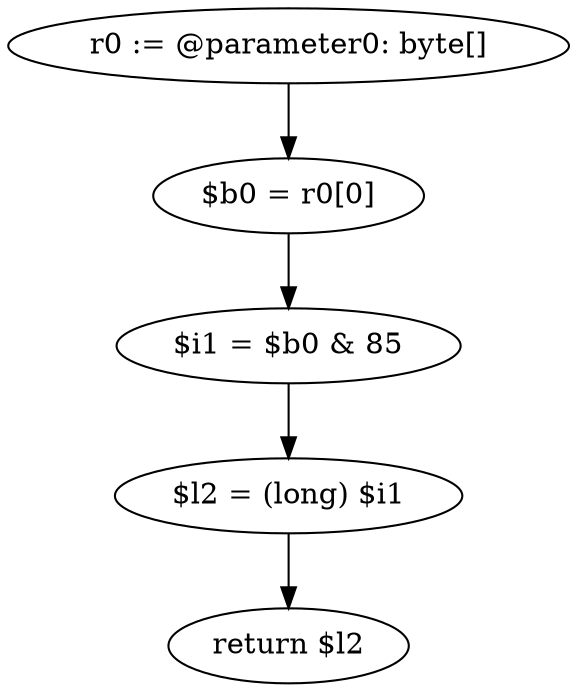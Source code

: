 digraph "unitGraph" {
    "r0 := @parameter0: byte[]"
    "$b0 = r0[0]"
    "$i1 = $b0 & 85"
    "$l2 = (long) $i1"
    "return $l2"
    "r0 := @parameter0: byte[]"->"$b0 = r0[0]";
    "$b0 = r0[0]"->"$i1 = $b0 & 85";
    "$i1 = $b0 & 85"->"$l2 = (long) $i1";
    "$l2 = (long) $i1"->"return $l2";
}

